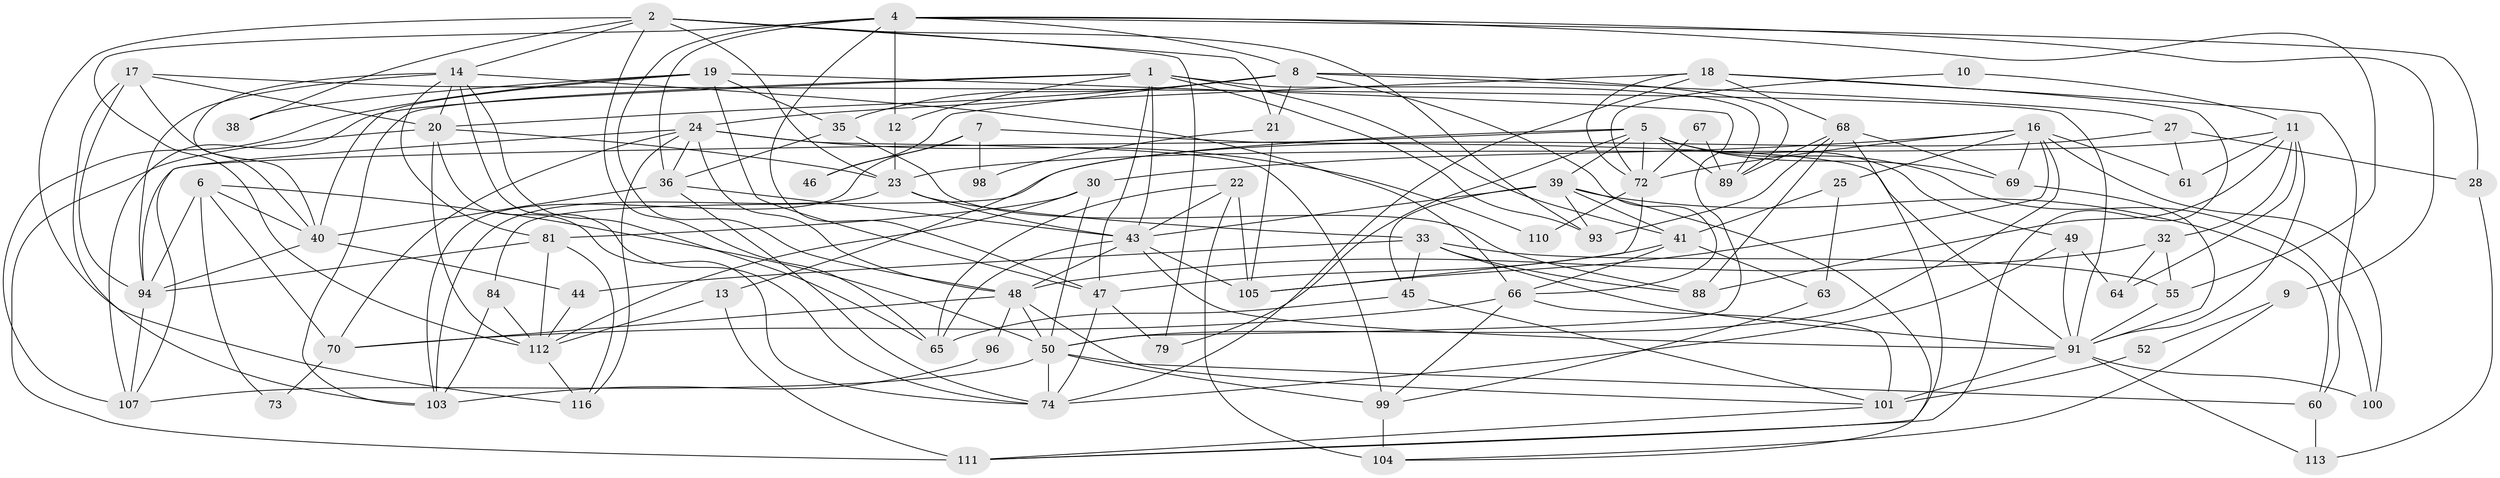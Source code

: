 // original degree distribution, {6: 0.12698412698412698, 4: 0.24603174603174602, 3: 0.2857142857142857, 2: 0.12698412698412698, 5: 0.19047619047619047, 7: 0.007936507936507936, 8: 0.007936507936507936, 9: 0.007936507936507936}
// Generated by graph-tools (version 1.1) at 2025/11/02/27/25 16:11:23]
// undirected, 79 vertices, 199 edges
graph export_dot {
graph [start="1"]
  node [color=gray90,style=filled];
  1 [super="+31"];
  2 [super="+3"];
  4 [super="+54"];
  5 [super="+78"];
  6 [super="+83"];
  7;
  8 [super="+15"];
  9;
  10;
  11 [super="+51"];
  12;
  13;
  14 [super="+37"];
  16 [super="+62"];
  17 [super="+42"];
  18;
  19 [super="+109"];
  20 [super="+86"];
  21 [super="+26"];
  22 [super="+59"];
  23 [super="+29"];
  24 [super="+56"];
  25;
  27;
  28;
  30 [super="+58"];
  32 [super="+77"];
  33 [super="+34"];
  35;
  36;
  38;
  39 [super="+87"];
  40 [super="+108"];
  41 [super="+76"];
  43 [super="+53"];
  44 [super="+95"];
  45 [super="+115"];
  46;
  47 [super="+102"];
  48 [super="+57"];
  49 [super="+92"];
  50 [super="+71"];
  52;
  55;
  60 [super="+119"];
  61;
  63;
  64;
  65 [super="+117"];
  66 [super="+97"];
  67;
  68 [super="+85"];
  69 [super="+82"];
  70 [super="+75"];
  72 [super="+123"];
  73;
  74 [super="+80"];
  79;
  81;
  84;
  88 [super="+90"];
  89 [super="+122"];
  91 [super="+125"];
  93;
  94 [super="+124"];
  96;
  98;
  99 [super="+126"];
  100;
  101 [super="+121"];
  103 [super="+106"];
  104;
  105;
  107;
  110;
  111 [super="+120"];
  112 [super="+114"];
  113;
  116 [super="+118"];
  1 -- 12;
  1 -- 107;
  1 -- 43;
  1 -- 89;
  1 -- 93;
  1 -- 103;
  1 -- 47;
  1 -- 41;
  2 -- 23;
  2 -- 65;
  2 -- 14;
  2 -- 38;
  2 -- 116;
  2 -- 93;
  2 -- 79;
  2 -- 21;
  4 -- 48;
  4 -- 8;
  4 -- 112;
  4 -- 36;
  4 -- 55;
  4 -- 9;
  4 -- 12;
  4 -- 28;
  4 -- 47;
  5 -- 100;
  5 -- 79;
  5 -- 94;
  5 -- 49;
  5 -- 72;
  5 -- 13;
  5 -- 39;
  5 -- 89;
  5 -- 69;
  6 -- 40;
  6 -- 94;
  6 -- 73;
  6 -- 70;
  6 -- 50;
  7 -- 46;
  7 -- 98;
  7 -- 91;
  7 -- 103;
  8 -- 20;
  8 -- 27;
  8 -- 46;
  8 -- 66;
  8 -- 89;
  8 -- 35;
  8 -- 21;
  9 -- 104;
  9 -- 52;
  10 -- 11;
  10 -- 72;
  11 -- 23;
  11 -- 32;
  11 -- 64;
  11 -- 91;
  11 -- 88;
  11 -- 61;
  12 -- 23;
  13 -- 112;
  13 -- 111;
  14 -- 20;
  14 -- 81;
  14 -- 94;
  14 -- 74;
  14 -- 66;
  14 -- 65;
  14 -- 40;
  16 -- 69;
  16 -- 61;
  16 -- 105;
  16 -- 72;
  16 -- 50;
  16 -- 100;
  16 -- 25;
  16 -- 30;
  17 -- 91;
  17 -- 94;
  17 -- 20;
  17 -- 103;
  17 -- 40;
  18 -- 68;
  18 -- 72;
  18 -- 60;
  18 -- 74;
  18 -- 111;
  18 -- 24;
  19 -- 50;
  19 -- 35;
  19 -- 38;
  19 -- 107;
  19 -- 40;
  19 -- 47;
  20 -- 111 [weight=2];
  20 -- 112;
  20 -- 23;
  20 -- 74;
  21 -- 105;
  21 -- 98;
  22 -- 43;
  22 -- 104 [weight=2];
  22 -- 105;
  22 -- 65;
  23 -- 43;
  23 -- 33 [weight=2];
  23 -- 103;
  24 -- 36;
  24 -- 107;
  24 -- 110;
  24 -- 48;
  24 -- 99;
  24 -- 116;
  24 -- 70;
  25 -- 63;
  25 -- 41;
  27 -- 28;
  27 -- 61;
  27 -- 84;
  28 -- 113;
  30 -- 112;
  30 -- 81;
  30 -- 50;
  32 -- 55;
  32 -- 64;
  32 -- 48;
  33 -- 45;
  33 -- 55;
  33 -- 88;
  33 -- 91;
  33 -- 44;
  35 -- 36;
  35 -- 88;
  36 -- 43;
  36 -- 40;
  36 -- 74;
  39 -- 104;
  39 -- 41;
  39 -- 93;
  39 -- 43;
  39 -- 60;
  39 -- 45;
  40 -- 44 [weight=2];
  40 -- 94;
  41 -- 63;
  41 -- 66;
  41 -- 47;
  43 -- 48;
  43 -- 65;
  43 -- 105;
  43 -- 91;
  44 -- 112;
  45 -- 101;
  45 -- 65;
  47 -- 74;
  47 -- 79;
  48 -- 50;
  48 -- 96;
  48 -- 101;
  48 -- 70;
  49 -- 64;
  49 -- 91;
  49 -- 74;
  50 -- 107;
  50 -- 74;
  50 -- 60;
  50 -- 99;
  52 -- 101;
  55 -- 91;
  60 -- 113;
  63 -- 99;
  66 -- 99;
  66 -- 101;
  66 -- 70;
  67 -- 89;
  67 -- 72;
  68 -- 93;
  68 -- 88;
  68 -- 69;
  68 -- 111;
  68 -- 89;
  69 -- 91;
  70 -- 73;
  72 -- 105;
  72 -- 110;
  81 -- 116;
  81 -- 94;
  81 -- 112;
  84 -- 112;
  84 -- 103;
  91 -- 100;
  91 -- 113;
  91 -- 101;
  94 -- 107;
  96 -- 103;
  99 -- 104;
  101 -- 111;
  112 -- 116;
}
